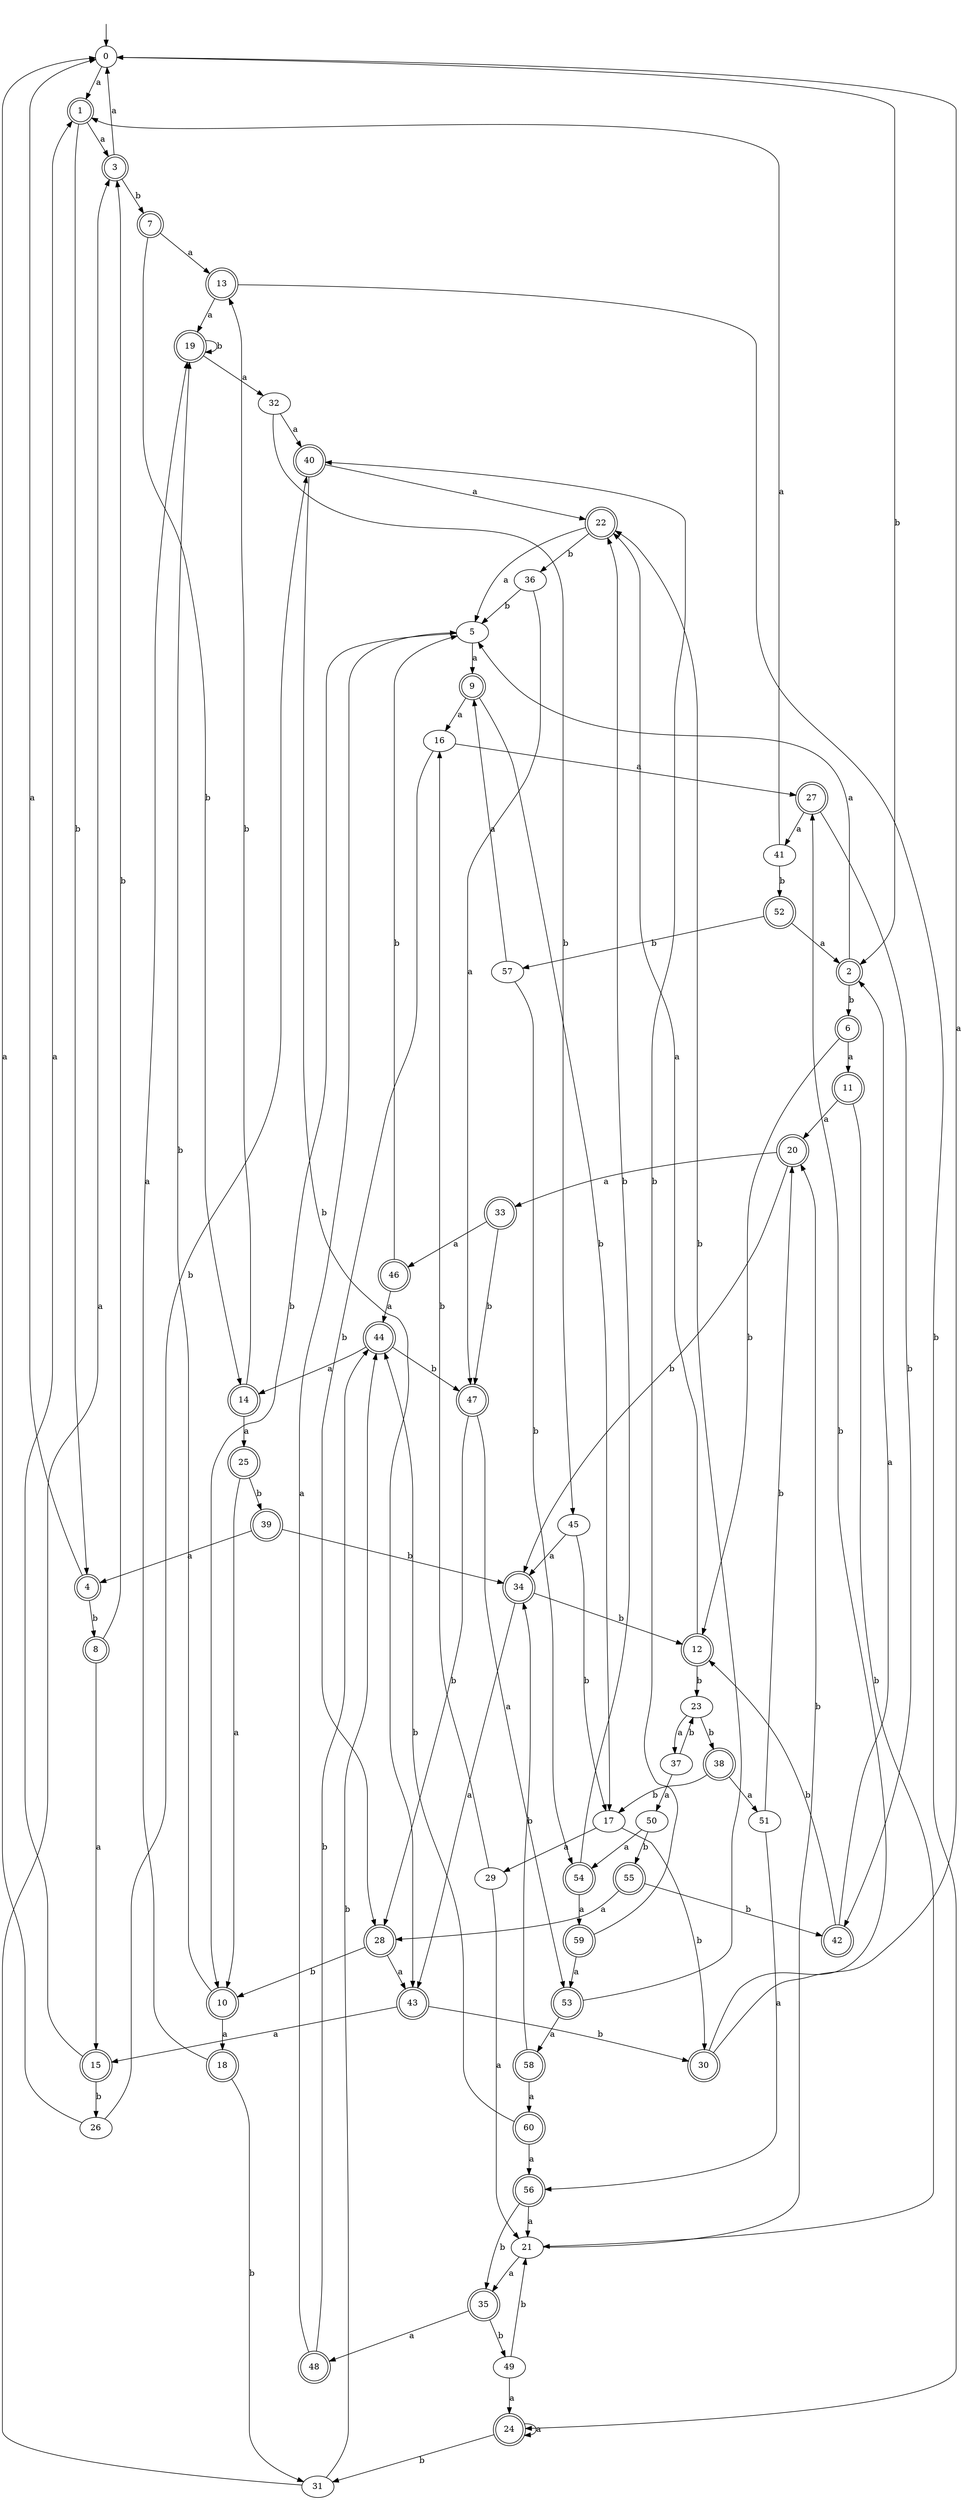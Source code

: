 digraph RandomDFA {
  __start0 [label="", shape=none];
  __start0 -> 0 [label=""];
  0 [shape=circle]
  0 -> 1 [label="a"]
  0 -> 2 [label="b"]
  1 [shape=doublecircle]
  1 -> 3 [label="a"]
  1 -> 4 [label="b"]
  2 [shape=doublecircle]
  2 -> 5 [label="a"]
  2 -> 6 [label="b"]
  3 [shape=doublecircle]
  3 -> 0 [label="a"]
  3 -> 7 [label="b"]
  4 [shape=doublecircle]
  4 -> 0 [label="a"]
  4 -> 8 [label="b"]
  5
  5 -> 9 [label="a"]
  5 -> 10 [label="b"]
  6 [shape=doublecircle]
  6 -> 11 [label="a"]
  6 -> 12 [label="b"]
  7 [shape=doublecircle]
  7 -> 13 [label="a"]
  7 -> 14 [label="b"]
  8 [shape=doublecircle]
  8 -> 15 [label="a"]
  8 -> 3 [label="b"]
  9 [shape=doublecircle]
  9 -> 16 [label="a"]
  9 -> 17 [label="b"]
  10 [shape=doublecircle]
  10 -> 18 [label="a"]
  10 -> 19 [label="b"]
  11 [shape=doublecircle]
  11 -> 20 [label="a"]
  11 -> 21 [label="b"]
  12 [shape=doublecircle]
  12 -> 22 [label="a"]
  12 -> 23 [label="b"]
  13 [shape=doublecircle]
  13 -> 19 [label="a"]
  13 -> 24 [label="b"]
  14 [shape=doublecircle]
  14 -> 25 [label="a"]
  14 -> 13 [label="b"]
  15 [shape=doublecircle]
  15 -> 1 [label="a"]
  15 -> 26 [label="b"]
  16
  16 -> 27 [label="a"]
  16 -> 28 [label="b"]
  17
  17 -> 29 [label="a"]
  17 -> 30 [label="b"]
  18 [shape=doublecircle]
  18 -> 19 [label="a"]
  18 -> 31 [label="b"]
  19 [shape=doublecircle]
  19 -> 32 [label="a"]
  19 -> 19 [label="b"]
  20 [shape=doublecircle]
  20 -> 33 [label="a"]
  20 -> 34 [label="b"]
  21
  21 -> 35 [label="a"]
  21 -> 20 [label="b"]
  22 [shape=doublecircle]
  22 -> 5 [label="a"]
  22 -> 36 [label="b"]
  23
  23 -> 37 [label="a"]
  23 -> 38 [label="b"]
  24 [shape=doublecircle]
  24 -> 24 [label="a"]
  24 -> 31 [label="b"]
  25 [shape=doublecircle]
  25 -> 10 [label="a"]
  25 -> 39 [label="b"]
  26
  26 -> 0 [label="a"]
  26 -> 40 [label="b"]
  27 [shape=doublecircle]
  27 -> 41 [label="a"]
  27 -> 42 [label="b"]
  28 [shape=doublecircle]
  28 -> 43 [label="a"]
  28 -> 10 [label="b"]
  29
  29 -> 21 [label="a"]
  29 -> 16 [label="b"]
  30 [shape=doublecircle]
  30 -> 0 [label="a"]
  30 -> 27 [label="b"]
  31
  31 -> 3 [label="a"]
  31 -> 44 [label="b"]
  32
  32 -> 40 [label="a"]
  32 -> 45 [label="b"]
  33 [shape=doublecircle]
  33 -> 46 [label="a"]
  33 -> 47 [label="b"]
  34 [shape=doublecircle]
  34 -> 43 [label="a"]
  34 -> 12 [label="b"]
  35 [shape=doublecircle]
  35 -> 48 [label="a"]
  35 -> 49 [label="b"]
  36
  36 -> 47 [label="a"]
  36 -> 5 [label="b"]
  37
  37 -> 50 [label="a"]
  37 -> 23 [label="b"]
  38 [shape=doublecircle]
  38 -> 51 [label="a"]
  38 -> 17 [label="b"]
  39 [shape=doublecircle]
  39 -> 4 [label="a"]
  39 -> 34 [label="b"]
  40 [shape=doublecircle]
  40 -> 22 [label="a"]
  40 -> 43 [label="b"]
  41
  41 -> 1 [label="a"]
  41 -> 52 [label="b"]
  42 [shape=doublecircle]
  42 -> 2 [label="a"]
  42 -> 12 [label="b"]
  43 [shape=doublecircle]
  43 -> 15 [label="a"]
  43 -> 30 [label="b"]
  44 [shape=doublecircle]
  44 -> 14 [label="a"]
  44 -> 47 [label="b"]
  45
  45 -> 34 [label="a"]
  45 -> 17 [label="b"]
  46 [shape=doublecircle]
  46 -> 44 [label="a"]
  46 -> 5 [label="b"]
  47 [shape=doublecircle]
  47 -> 53 [label="a"]
  47 -> 28 [label="b"]
  48 [shape=doublecircle]
  48 -> 5 [label="a"]
  48 -> 44 [label="b"]
  49
  49 -> 24 [label="a"]
  49 -> 21 [label="b"]
  50
  50 -> 54 [label="a"]
  50 -> 55 [label="b"]
  51
  51 -> 56 [label="a"]
  51 -> 20 [label="b"]
  52 [shape=doublecircle]
  52 -> 2 [label="a"]
  52 -> 57 [label="b"]
  53 [shape=doublecircle]
  53 -> 58 [label="a"]
  53 -> 22 [label="b"]
  54 [shape=doublecircle]
  54 -> 59 [label="a"]
  54 -> 22 [label="b"]
  55 [shape=doublecircle]
  55 -> 28 [label="a"]
  55 -> 42 [label="b"]
  56 [shape=doublecircle]
  56 -> 21 [label="a"]
  56 -> 35 [label="b"]
  57
  57 -> 9 [label="a"]
  57 -> 54 [label="b"]
  58 [shape=doublecircle]
  58 -> 60 [label="a"]
  58 -> 34 [label="b"]
  59 [shape=doublecircle]
  59 -> 53 [label="a"]
  59 -> 40 [label="b"]
  60 [shape=doublecircle]
  60 -> 56 [label="a"]
  60 -> 44 [label="b"]
}
